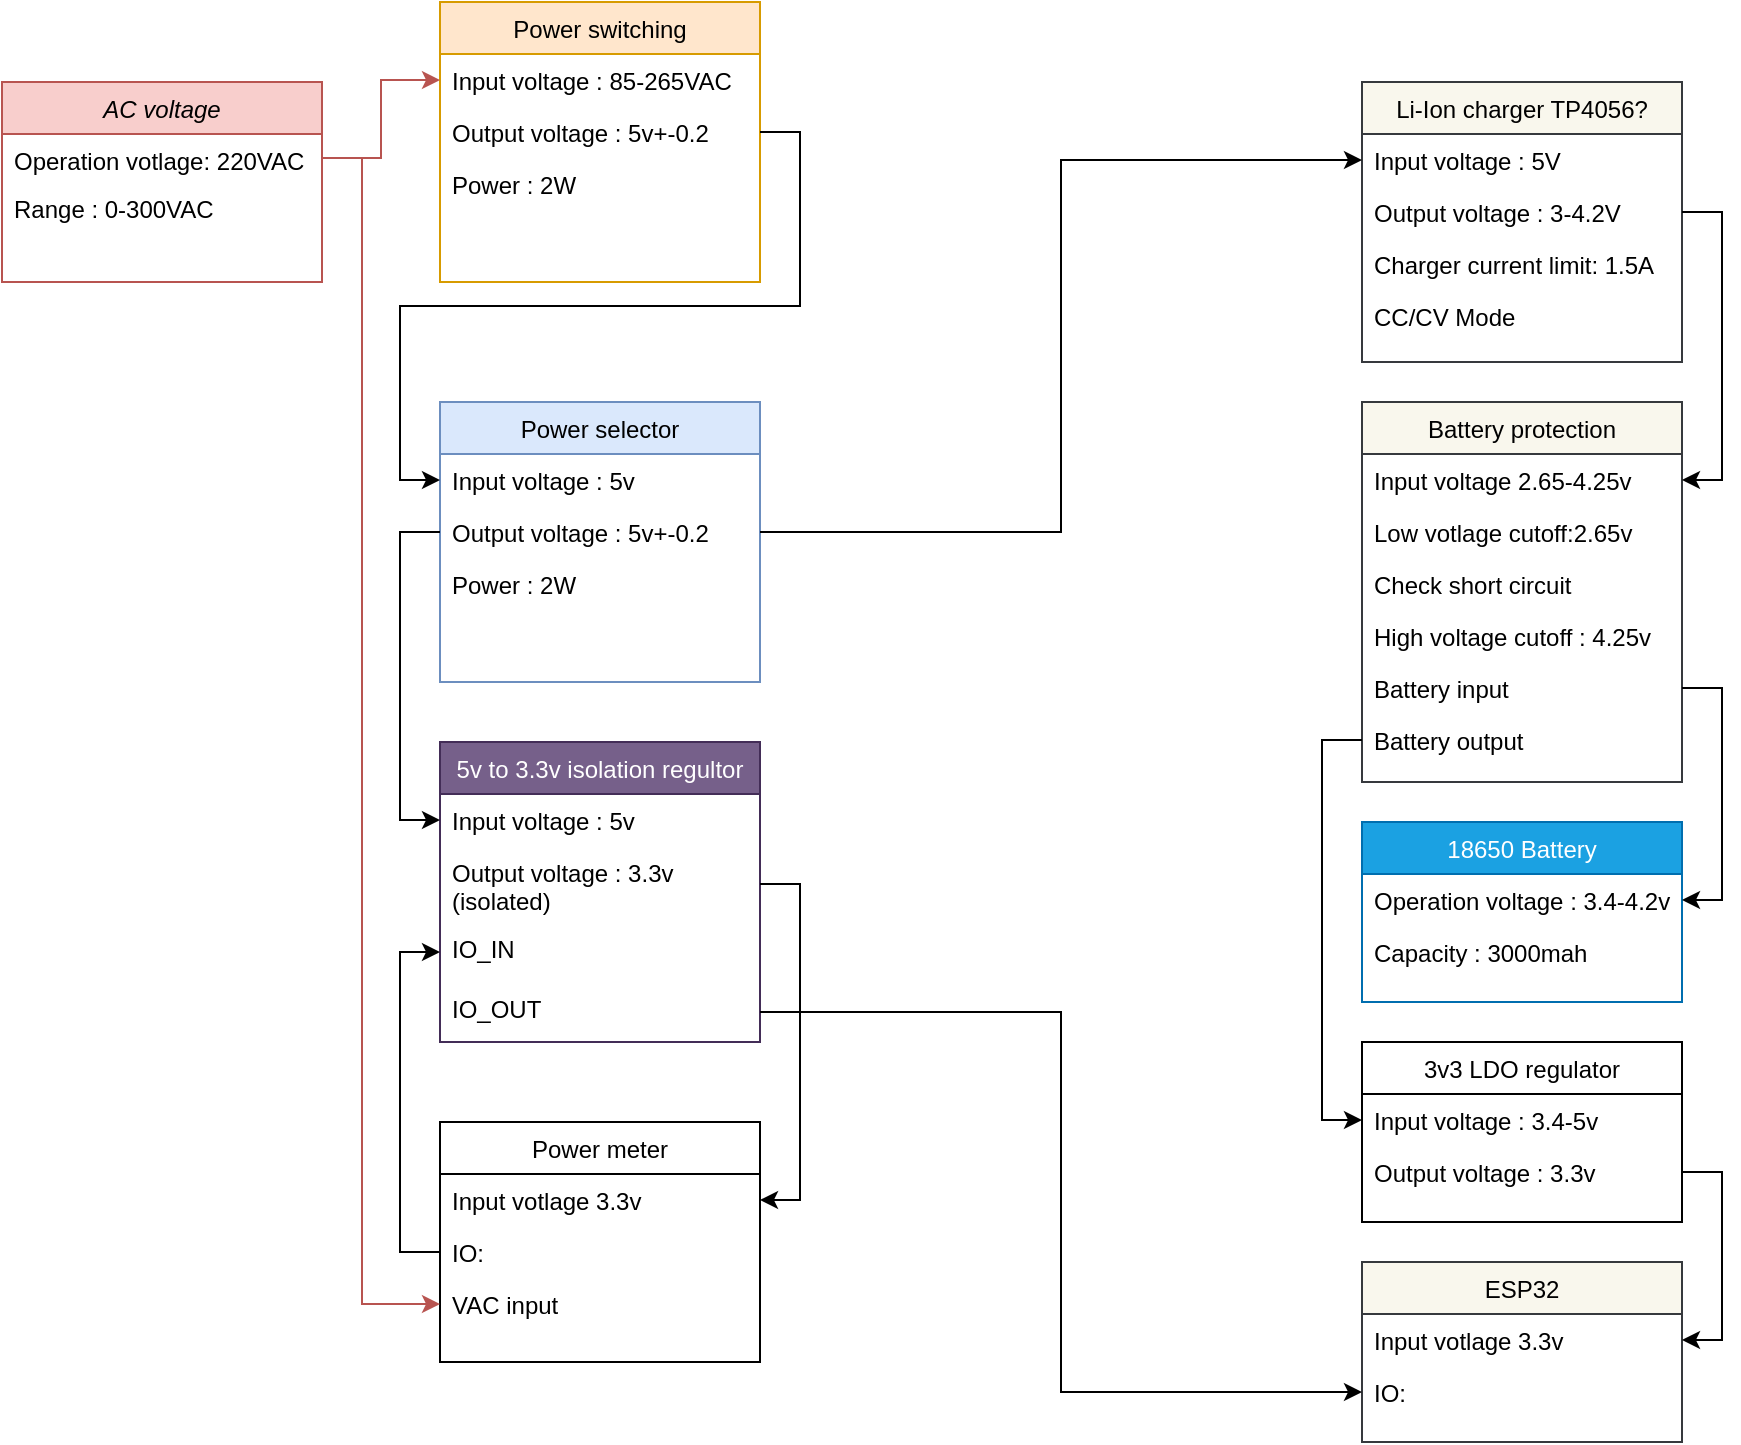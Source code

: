 <mxfile version="15.2.9" type="github">
  <diagram id="C5RBs43oDa-KdzZeNtuy" name="Page-1">
    <mxGraphModel dx="2844" dy="1544" grid="1" gridSize="10" guides="1" tooltips="1" connect="1" arrows="1" fold="1" page="1" pageScale="1" pageWidth="1169" pageHeight="827" math="0" shadow="0">
      <root>
        <mxCell id="WIyWlLk6GJQsqaUBKTNV-0" />
        <mxCell id="WIyWlLk6GJQsqaUBKTNV-1" parent="WIyWlLk6GJQsqaUBKTNV-0" />
        <mxCell id="zkfFHV4jXpPFQw0GAbJ--0" value="AC voltage" style="swimlane;fontStyle=2;align=center;verticalAlign=top;childLayout=stackLayout;horizontal=1;startSize=26;horizontalStack=0;resizeParent=1;resizeLast=0;collapsible=1;marginBottom=0;rounded=0;shadow=0;strokeWidth=1;fillColor=#f8cecc;strokeColor=#b85450;" parent="WIyWlLk6GJQsqaUBKTNV-1" vertex="1">
          <mxGeometry x="10" y="130" width="160" height="100" as="geometry">
            <mxRectangle x="49" y="150" width="160" height="26" as="alternateBounds" />
          </mxGeometry>
        </mxCell>
        <mxCell id="zkfFHV4jXpPFQw0GAbJ--1" value="Operation votlage: 220VAC" style="text;align=left;verticalAlign=top;spacingLeft=4;spacingRight=4;overflow=hidden;rotatable=0;points=[[0,0.5],[1,0.5]];portConstraint=eastwest;" parent="zkfFHV4jXpPFQw0GAbJ--0" vertex="1">
          <mxGeometry y="26" width="160" height="24" as="geometry" />
        </mxCell>
        <mxCell id="jpqG026sbt4MasboYuj4-0" value="Range : 0-300VAC" style="text;align=left;verticalAlign=top;spacingLeft=4;spacingRight=4;overflow=hidden;rotatable=0;points=[[0,0.5],[1,0.5]];portConstraint=eastwest;" vertex="1" parent="zkfFHV4jXpPFQw0GAbJ--0">
          <mxGeometry y="50" width="160" height="24" as="geometry" />
        </mxCell>
        <mxCell id="zkfFHV4jXpPFQw0GAbJ--17" value="Power switching" style="swimlane;fontStyle=0;align=center;verticalAlign=top;childLayout=stackLayout;horizontal=1;startSize=26;horizontalStack=0;resizeParent=1;resizeLast=0;collapsible=1;marginBottom=0;rounded=0;shadow=0;strokeWidth=1;fillColor=#ffe6cc;strokeColor=#d79b00;" parent="WIyWlLk6GJQsqaUBKTNV-1" vertex="1">
          <mxGeometry x="229" y="90" width="160" height="140" as="geometry">
            <mxRectangle x="550" y="140" width="160" height="26" as="alternateBounds" />
          </mxGeometry>
        </mxCell>
        <mxCell id="zkfFHV4jXpPFQw0GAbJ--18" value="Input voltage : 85-265VAC" style="text;align=left;verticalAlign=top;spacingLeft=4;spacingRight=4;overflow=hidden;rotatable=0;points=[[0,0.5],[1,0.5]];portConstraint=eastwest;" parent="zkfFHV4jXpPFQw0GAbJ--17" vertex="1">
          <mxGeometry y="26" width="160" height="26" as="geometry" />
        </mxCell>
        <mxCell id="jpqG026sbt4MasboYuj4-1" value="Output voltage : 5v+-0.2" style="text;align=left;verticalAlign=top;spacingLeft=4;spacingRight=4;overflow=hidden;rotatable=0;points=[[0,0.5],[1,0.5]];portConstraint=eastwest;" vertex="1" parent="zkfFHV4jXpPFQw0GAbJ--17">
          <mxGeometry y="52" width="160" height="26" as="geometry" />
        </mxCell>
        <mxCell id="jpqG026sbt4MasboYuj4-3" value="Power : 2W" style="text;align=left;verticalAlign=top;spacingLeft=4;spacingRight=4;overflow=hidden;rotatable=0;points=[[0,0.5],[1,0.5]];portConstraint=eastwest;" vertex="1" parent="zkfFHV4jXpPFQw0GAbJ--17">
          <mxGeometry y="78" width="160" height="26" as="geometry" />
        </mxCell>
        <mxCell id="jpqG026sbt4MasboYuj4-5" value="Li-Ion charger TP4056?" style="swimlane;fontStyle=0;align=center;verticalAlign=top;childLayout=stackLayout;horizontal=1;startSize=26;horizontalStack=0;resizeParent=1;resizeLast=0;collapsible=1;marginBottom=0;rounded=0;shadow=0;strokeWidth=1;fillColor=#f9f7ed;strokeColor=#36393d;" vertex="1" parent="WIyWlLk6GJQsqaUBKTNV-1">
          <mxGeometry x="690" y="130" width="160" height="140" as="geometry">
            <mxRectangle x="550" y="140" width="160" height="26" as="alternateBounds" />
          </mxGeometry>
        </mxCell>
        <mxCell id="jpqG026sbt4MasboYuj4-7" value="Input voltage : 5V " style="text;align=left;verticalAlign=top;spacingLeft=4;spacingRight=4;overflow=hidden;rotatable=0;points=[[0,0.5],[1,0.5]];portConstraint=eastwest;" vertex="1" parent="jpqG026sbt4MasboYuj4-5">
          <mxGeometry y="26" width="160" height="26" as="geometry" />
        </mxCell>
        <mxCell id="jpqG026sbt4MasboYuj4-8" value="Output voltage : 3-4.2V" style="text;align=left;verticalAlign=top;spacingLeft=4;spacingRight=4;overflow=hidden;rotatable=0;points=[[0,0.5],[1,0.5]];portConstraint=eastwest;" vertex="1" parent="jpqG026sbt4MasboYuj4-5">
          <mxGeometry y="52" width="160" height="26" as="geometry" />
        </mxCell>
        <mxCell id="jpqG026sbt4MasboYuj4-9" value="Charger current limit: 1.5A" style="text;align=left;verticalAlign=top;spacingLeft=4;spacingRight=4;overflow=hidden;rotatable=0;points=[[0,0.5],[1,0.5]];portConstraint=eastwest;" vertex="1" parent="jpqG026sbt4MasboYuj4-5">
          <mxGeometry y="78" width="160" height="26" as="geometry" />
        </mxCell>
        <mxCell id="jpqG026sbt4MasboYuj4-6" value="CC/CV Mode" style="text;align=left;verticalAlign=top;spacingLeft=4;spacingRight=4;overflow=hidden;rotatable=0;points=[[0,0.5],[1,0.5]];portConstraint=eastwest;" vertex="1" parent="jpqG026sbt4MasboYuj4-5">
          <mxGeometry y="104" width="160" height="26" as="geometry" />
        </mxCell>
        <mxCell id="jpqG026sbt4MasboYuj4-10" value="Power selector" style="swimlane;fontStyle=0;align=center;verticalAlign=top;childLayout=stackLayout;horizontal=1;startSize=26;horizontalStack=0;resizeParent=1;resizeLast=0;collapsible=1;marginBottom=0;rounded=0;shadow=0;strokeWidth=1;fillColor=#dae8fc;strokeColor=#6c8ebf;" vertex="1" parent="WIyWlLk6GJQsqaUBKTNV-1">
          <mxGeometry x="229" y="290" width="160" height="140" as="geometry">
            <mxRectangle x="550" y="140" width="160" height="26" as="alternateBounds" />
          </mxGeometry>
        </mxCell>
        <mxCell id="jpqG026sbt4MasboYuj4-11" value="Input voltage : 5v" style="text;align=left;verticalAlign=top;spacingLeft=4;spacingRight=4;overflow=hidden;rotatable=0;points=[[0,0.5],[1,0.5]];portConstraint=eastwest;" vertex="1" parent="jpqG026sbt4MasboYuj4-10">
          <mxGeometry y="26" width="160" height="26" as="geometry" />
        </mxCell>
        <mxCell id="jpqG026sbt4MasboYuj4-12" value="Output voltage : 5v+-0.2" style="text;align=left;verticalAlign=top;spacingLeft=4;spacingRight=4;overflow=hidden;rotatable=0;points=[[0,0.5],[1,0.5]];portConstraint=eastwest;" vertex="1" parent="jpqG026sbt4MasboYuj4-10">
          <mxGeometry y="52" width="160" height="26" as="geometry" />
        </mxCell>
        <mxCell id="jpqG026sbt4MasboYuj4-13" value="Power : 2W" style="text;align=left;verticalAlign=top;spacingLeft=4;spacingRight=4;overflow=hidden;rotatable=0;points=[[0,0.5],[1,0.5]];portConstraint=eastwest;" vertex="1" parent="jpqG026sbt4MasboYuj4-10">
          <mxGeometry y="78" width="160" height="26" as="geometry" />
        </mxCell>
        <mxCell id="jpqG026sbt4MasboYuj4-21" value="18650 Battery" style="swimlane;fontStyle=0;align=center;verticalAlign=top;childLayout=stackLayout;horizontal=1;startSize=26;horizontalStack=0;resizeParent=1;resizeLast=0;collapsible=1;marginBottom=0;rounded=0;shadow=0;strokeWidth=1;fillColor=#1ba1e2;strokeColor=#006EAF;fontColor=#ffffff;" vertex="1" parent="WIyWlLk6GJQsqaUBKTNV-1">
          <mxGeometry x="690" y="500" width="160" height="90" as="geometry">
            <mxRectangle x="550" y="140" width="160" height="26" as="alternateBounds" />
          </mxGeometry>
        </mxCell>
        <mxCell id="jpqG026sbt4MasboYuj4-22" value="Operation voltage : 3.4-4.2v" style="text;align=left;verticalAlign=top;spacingLeft=4;spacingRight=4;overflow=hidden;rotatable=0;points=[[0,0.5],[1,0.5]];portConstraint=eastwest;" vertex="1" parent="jpqG026sbt4MasboYuj4-21">
          <mxGeometry y="26" width="160" height="26" as="geometry" />
        </mxCell>
        <mxCell id="jpqG026sbt4MasboYuj4-23" value="Capacity : 3000mah" style="text;align=left;verticalAlign=top;spacingLeft=4;spacingRight=4;overflow=hidden;rotatable=0;points=[[0,0.5],[1,0.5]];portConstraint=eastwest;" vertex="1" parent="jpqG026sbt4MasboYuj4-21">
          <mxGeometry y="52" width="160" height="26" as="geometry" />
        </mxCell>
        <mxCell id="jpqG026sbt4MasboYuj4-25" value="3v3 LDO regulator" style="swimlane;fontStyle=0;align=center;verticalAlign=top;childLayout=stackLayout;horizontal=1;startSize=26;horizontalStack=0;resizeParent=1;resizeLast=0;collapsible=1;marginBottom=0;rounded=0;shadow=0;strokeWidth=1;" vertex="1" parent="WIyWlLk6GJQsqaUBKTNV-1">
          <mxGeometry x="690" y="610" width="160" height="90" as="geometry">
            <mxRectangle x="550" y="140" width="160" height="26" as="alternateBounds" />
          </mxGeometry>
        </mxCell>
        <mxCell id="jpqG026sbt4MasboYuj4-26" value="Input voltage : 3.4-5v" style="text;align=left;verticalAlign=top;spacingLeft=4;spacingRight=4;overflow=hidden;rotatable=0;points=[[0,0.5],[1,0.5]];portConstraint=eastwest;" vertex="1" parent="jpqG026sbt4MasboYuj4-25">
          <mxGeometry y="26" width="160" height="26" as="geometry" />
        </mxCell>
        <mxCell id="jpqG026sbt4MasboYuj4-27" value="Output voltage : 3.3v" style="text;align=left;verticalAlign=top;spacingLeft=4;spacingRight=4;overflow=hidden;rotatable=0;points=[[0,0.5],[1,0.5]];portConstraint=eastwest;" vertex="1" parent="jpqG026sbt4MasboYuj4-25">
          <mxGeometry y="52" width="160" height="26" as="geometry" />
        </mxCell>
        <mxCell id="jpqG026sbt4MasboYuj4-30" value="ESP32" style="swimlane;fontStyle=0;align=center;verticalAlign=top;childLayout=stackLayout;horizontal=1;startSize=26;horizontalStack=0;resizeParent=1;resizeLast=0;collapsible=1;marginBottom=0;rounded=0;shadow=0;strokeWidth=1;fillColor=#f9f7ed;strokeColor=#36393d;" vertex="1" parent="WIyWlLk6GJQsqaUBKTNV-1">
          <mxGeometry x="690" y="720" width="160" height="90" as="geometry">
            <mxRectangle x="550" y="140" width="160" height="26" as="alternateBounds" />
          </mxGeometry>
        </mxCell>
        <mxCell id="jpqG026sbt4MasboYuj4-31" value="Input votlage 3.3v" style="text;align=left;verticalAlign=top;spacingLeft=4;spacingRight=4;overflow=hidden;rotatable=0;points=[[0,0.5],[1,0.5]];portConstraint=eastwest;" vertex="1" parent="jpqG026sbt4MasboYuj4-30">
          <mxGeometry y="26" width="160" height="26" as="geometry" />
        </mxCell>
        <mxCell id="jpqG026sbt4MasboYuj4-32" value="IO:" style="text;align=left;verticalAlign=top;spacingLeft=4;spacingRight=4;overflow=hidden;rotatable=0;points=[[0,0.5],[1,0.5]];portConstraint=eastwest;" vertex="1" parent="jpqG026sbt4MasboYuj4-30">
          <mxGeometry y="52" width="160" height="26" as="geometry" />
        </mxCell>
        <mxCell id="jpqG026sbt4MasboYuj4-33" value="Power meter" style="swimlane;fontStyle=0;align=center;verticalAlign=top;childLayout=stackLayout;horizontal=1;startSize=26;horizontalStack=0;resizeParent=1;resizeLast=0;collapsible=1;marginBottom=0;rounded=0;shadow=0;strokeWidth=1;" vertex="1" parent="WIyWlLk6GJQsqaUBKTNV-1">
          <mxGeometry x="229" y="650" width="160" height="120" as="geometry">
            <mxRectangle x="229" y="770" width="160" height="26" as="alternateBounds" />
          </mxGeometry>
        </mxCell>
        <mxCell id="jpqG026sbt4MasboYuj4-34" value="Input votlage 3.3v" style="text;align=left;verticalAlign=top;spacingLeft=4;spacingRight=4;overflow=hidden;rotatable=0;points=[[0,0.5],[1,0.5]];portConstraint=eastwest;" vertex="1" parent="jpqG026sbt4MasboYuj4-33">
          <mxGeometry y="26" width="160" height="26" as="geometry" />
        </mxCell>
        <mxCell id="jpqG026sbt4MasboYuj4-35" value="IO:" style="text;align=left;verticalAlign=top;spacingLeft=4;spacingRight=4;overflow=hidden;rotatable=0;points=[[0,0.5],[1,0.5]];portConstraint=eastwest;" vertex="1" parent="jpqG026sbt4MasboYuj4-33">
          <mxGeometry y="52" width="160" height="26" as="geometry" />
        </mxCell>
        <mxCell id="jpqG026sbt4MasboYuj4-67" value="VAC input" style="text;align=left;verticalAlign=top;spacingLeft=4;spacingRight=4;overflow=hidden;rotatable=0;points=[[0,0.5],[1,0.5]];portConstraint=eastwest;" vertex="1" parent="jpqG026sbt4MasboYuj4-33">
          <mxGeometry y="78" width="160" height="26" as="geometry" />
        </mxCell>
        <mxCell id="jpqG026sbt4MasboYuj4-37" value="5v to 3.3v isolation regultor" style="swimlane;fontStyle=0;align=center;verticalAlign=top;childLayout=stackLayout;horizontal=1;startSize=26;horizontalStack=0;resizeParent=1;resizeLast=0;collapsible=1;marginBottom=0;rounded=0;shadow=0;strokeWidth=1;fillColor=#76608a;strokeColor=#432D57;fontColor=#ffffff;" vertex="1" parent="WIyWlLk6GJQsqaUBKTNV-1">
          <mxGeometry x="229" y="460" width="160" height="150" as="geometry">
            <mxRectangle x="550" y="140" width="160" height="26" as="alternateBounds" />
          </mxGeometry>
        </mxCell>
        <mxCell id="jpqG026sbt4MasboYuj4-38" value="Input voltage : 5v" style="text;align=left;verticalAlign=top;spacingLeft=4;spacingRight=4;overflow=hidden;rotatable=0;points=[[0,0.5],[1,0.5]];portConstraint=eastwest;" vertex="1" parent="jpqG026sbt4MasboYuj4-37">
          <mxGeometry y="26" width="160" height="26" as="geometry" />
        </mxCell>
        <mxCell id="jpqG026sbt4MasboYuj4-39" value="Output voltage : 3.3v (isolated)" style="text;align=left;verticalAlign=top;spacingLeft=4;spacingRight=4;overflow=hidden;rotatable=0;points=[[0,0.5],[1,0.5]];portConstraint=eastwest;whiteSpace=wrap;" vertex="1" parent="jpqG026sbt4MasboYuj4-37">
          <mxGeometry y="52" width="160" height="38" as="geometry" />
        </mxCell>
        <mxCell id="jpqG026sbt4MasboYuj4-45" value="IO_IN" style="text;align=left;verticalAlign=top;spacingLeft=4;spacingRight=4;overflow=hidden;rotatable=0;points=[[0,0.5],[1,0.5]];portConstraint=eastwest;whiteSpace=wrap;" vertex="1" parent="jpqG026sbt4MasboYuj4-37">
          <mxGeometry y="90" width="160" height="30" as="geometry" />
        </mxCell>
        <mxCell id="jpqG026sbt4MasboYuj4-46" value="IO_OUT" style="text;align=left;verticalAlign=top;spacingLeft=4;spacingRight=4;overflow=hidden;rotatable=0;points=[[0,0.5],[1,0.5]];portConstraint=eastwest;whiteSpace=wrap;" vertex="1" parent="jpqG026sbt4MasboYuj4-37">
          <mxGeometry y="120" width="160" height="30" as="geometry" />
        </mxCell>
        <mxCell id="jpqG026sbt4MasboYuj4-48" style="edgeStyle=orthogonalEdgeStyle;rounded=0;orthogonalLoop=1;jettySize=auto;html=1;exitX=1;exitY=0.5;exitDx=0;exitDy=0;entryX=0;entryY=0.5;entryDx=0;entryDy=0;" edge="1" parent="WIyWlLk6GJQsqaUBKTNV-1" source="jpqG026sbt4MasboYuj4-46" target="jpqG026sbt4MasboYuj4-32">
          <mxGeometry relative="1" as="geometry" />
        </mxCell>
        <mxCell id="jpqG026sbt4MasboYuj4-47" style="edgeStyle=orthogonalEdgeStyle;rounded=0;orthogonalLoop=1;jettySize=auto;html=1;exitX=0;exitY=0.5;exitDx=0;exitDy=0;entryX=0;entryY=0.5;entryDx=0;entryDy=0;" edge="1" parent="WIyWlLk6GJQsqaUBKTNV-1" source="jpqG026sbt4MasboYuj4-35" target="jpqG026sbt4MasboYuj4-45">
          <mxGeometry relative="1" as="geometry" />
        </mxCell>
        <mxCell id="jpqG026sbt4MasboYuj4-49" style="edgeStyle=orthogonalEdgeStyle;rounded=0;orthogonalLoop=1;jettySize=auto;html=1;exitX=1;exitY=0.5;exitDx=0;exitDy=0;entryX=1;entryY=0.5;entryDx=0;entryDy=0;" edge="1" parent="WIyWlLk6GJQsqaUBKTNV-1" source="jpqG026sbt4MasboYuj4-27" target="jpqG026sbt4MasboYuj4-31">
          <mxGeometry relative="1" as="geometry" />
        </mxCell>
        <mxCell id="jpqG026sbt4MasboYuj4-51" value="Battery protection" style="swimlane;fontStyle=0;align=center;verticalAlign=top;childLayout=stackLayout;horizontal=1;startSize=26;horizontalStack=0;resizeParent=1;resizeLast=0;collapsible=1;marginBottom=0;rounded=0;shadow=0;strokeWidth=1;fillColor=#f9f7ed;strokeColor=#36393d;" vertex="1" parent="WIyWlLk6GJQsqaUBKTNV-1">
          <mxGeometry x="690" y="290" width="160" height="190" as="geometry">
            <mxRectangle x="550" y="140" width="160" height="26" as="alternateBounds" />
          </mxGeometry>
        </mxCell>
        <mxCell id="jpqG026sbt4MasboYuj4-65" value="Input voltage 2.65-4.25v" style="text;align=left;verticalAlign=top;spacingLeft=4;spacingRight=4;overflow=hidden;rotatable=0;points=[[0,0.5],[1,0.5]];portConstraint=eastwest;" vertex="1" parent="jpqG026sbt4MasboYuj4-51">
          <mxGeometry y="26" width="160" height="26" as="geometry" />
        </mxCell>
        <mxCell id="jpqG026sbt4MasboYuj4-52" value="Low votlage cutoff:2.65v" style="text;align=left;verticalAlign=top;spacingLeft=4;spacingRight=4;overflow=hidden;rotatable=0;points=[[0,0.5],[1,0.5]];portConstraint=eastwest;" vertex="1" parent="jpqG026sbt4MasboYuj4-51">
          <mxGeometry y="52" width="160" height="26" as="geometry" />
        </mxCell>
        <mxCell id="jpqG026sbt4MasboYuj4-53" value="Check short circuit" style="text;align=left;verticalAlign=top;spacingLeft=4;spacingRight=4;overflow=hidden;rotatable=0;points=[[0,0.5],[1,0.5]];portConstraint=eastwest;" vertex="1" parent="jpqG026sbt4MasboYuj4-51">
          <mxGeometry y="78" width="160" height="26" as="geometry" />
        </mxCell>
        <mxCell id="jpqG026sbt4MasboYuj4-56" value="High voltage cutoff : 4.25v" style="text;align=left;verticalAlign=top;spacingLeft=4;spacingRight=4;overflow=hidden;rotatable=0;points=[[0,0.5],[1,0.5]];portConstraint=eastwest;" vertex="1" parent="jpqG026sbt4MasboYuj4-51">
          <mxGeometry y="104" width="160" height="26" as="geometry" />
        </mxCell>
        <mxCell id="jpqG026sbt4MasboYuj4-69" value="Battery input" style="text;align=left;verticalAlign=top;spacingLeft=4;spacingRight=4;overflow=hidden;rotatable=0;points=[[0,0.5],[1,0.5]];portConstraint=eastwest;" vertex="1" parent="jpqG026sbt4MasboYuj4-51">
          <mxGeometry y="130" width="160" height="26" as="geometry" />
        </mxCell>
        <mxCell id="jpqG026sbt4MasboYuj4-72" value="Battery output" style="text;align=left;verticalAlign=top;spacingLeft=4;spacingRight=4;overflow=hidden;rotatable=0;points=[[0,0.5],[1,0.5]];portConstraint=eastwest;" vertex="1" parent="jpqG026sbt4MasboYuj4-51">
          <mxGeometry y="156" width="160" height="26" as="geometry" />
        </mxCell>
        <mxCell id="jpqG026sbt4MasboYuj4-57" style="edgeStyle=orthogonalEdgeStyle;rounded=0;orthogonalLoop=1;jettySize=auto;html=1;entryX=1;entryY=0.5;entryDx=0;entryDy=0;exitX=1;exitY=0.5;exitDx=0;exitDy=0;" edge="1" parent="WIyWlLk6GJQsqaUBKTNV-1" source="jpqG026sbt4MasboYuj4-39" target="jpqG026sbt4MasboYuj4-34">
          <mxGeometry relative="1" as="geometry" />
        </mxCell>
        <mxCell id="jpqG026sbt4MasboYuj4-59" style="edgeStyle=orthogonalEdgeStyle;rounded=0;orthogonalLoop=1;jettySize=auto;html=1;exitX=0;exitY=0.5;exitDx=0;exitDy=0;entryX=0;entryY=0.5;entryDx=0;entryDy=0;" edge="1" parent="WIyWlLk6GJQsqaUBKTNV-1" source="jpqG026sbt4MasboYuj4-12" target="jpqG026sbt4MasboYuj4-38">
          <mxGeometry relative="1" as="geometry" />
        </mxCell>
        <mxCell id="jpqG026sbt4MasboYuj4-61" style="edgeStyle=orthogonalEdgeStyle;rounded=0;orthogonalLoop=1;jettySize=auto;html=1;exitX=1;exitY=0.5;exitDx=0;exitDy=0;entryX=0;entryY=0.5;entryDx=0;entryDy=0;fillColor=#f8cecc;strokeColor=#b85450;" edge="1" parent="WIyWlLk6GJQsqaUBKTNV-1" source="zkfFHV4jXpPFQw0GAbJ--1" target="zkfFHV4jXpPFQw0GAbJ--18">
          <mxGeometry relative="1" as="geometry" />
        </mxCell>
        <mxCell id="jpqG026sbt4MasboYuj4-62" style="edgeStyle=orthogonalEdgeStyle;rounded=0;orthogonalLoop=1;jettySize=auto;html=1;exitX=1;exitY=0.5;exitDx=0;exitDy=0;entryX=0;entryY=0.5;entryDx=0;entryDy=0;" edge="1" parent="WIyWlLk6GJQsqaUBKTNV-1" source="jpqG026sbt4MasboYuj4-1" target="jpqG026sbt4MasboYuj4-11">
          <mxGeometry relative="1" as="geometry" />
        </mxCell>
        <mxCell id="jpqG026sbt4MasboYuj4-63" style="edgeStyle=orthogonalEdgeStyle;rounded=0;orthogonalLoop=1;jettySize=auto;html=1;" edge="1" parent="WIyWlLk6GJQsqaUBKTNV-1" source="jpqG026sbt4MasboYuj4-12" target="jpqG026sbt4MasboYuj4-7">
          <mxGeometry relative="1" as="geometry" />
        </mxCell>
        <mxCell id="jpqG026sbt4MasboYuj4-66" style="edgeStyle=orthogonalEdgeStyle;rounded=0;orthogonalLoop=1;jettySize=auto;html=1;exitX=1;exitY=0.5;exitDx=0;exitDy=0;entryX=1;entryY=0.5;entryDx=0;entryDy=0;" edge="1" parent="WIyWlLk6GJQsqaUBKTNV-1" source="jpqG026sbt4MasboYuj4-8" target="jpqG026sbt4MasboYuj4-65">
          <mxGeometry relative="1" as="geometry" />
        </mxCell>
        <mxCell id="jpqG026sbt4MasboYuj4-68" style="edgeStyle=orthogonalEdgeStyle;rounded=0;orthogonalLoop=1;jettySize=auto;html=1;exitX=1;exitY=0.5;exitDx=0;exitDy=0;fillColor=#f8cecc;strokeColor=#b85450;entryX=0;entryY=0.5;entryDx=0;entryDy=0;" edge="1" parent="WIyWlLk6GJQsqaUBKTNV-1" source="zkfFHV4jXpPFQw0GAbJ--1" target="jpqG026sbt4MasboYuj4-67">
          <mxGeometry relative="1" as="geometry">
            <mxPoint x="110" y="730" as="targetPoint" />
            <Array as="points">
              <mxPoint x="190" y="168" />
              <mxPoint x="190" y="741" />
            </Array>
          </mxGeometry>
        </mxCell>
        <mxCell id="jpqG026sbt4MasboYuj4-71" style="edgeStyle=orthogonalEdgeStyle;rounded=0;orthogonalLoop=1;jettySize=auto;html=1;exitX=1;exitY=0.5;exitDx=0;exitDy=0;entryX=1;entryY=0.5;entryDx=0;entryDy=0;" edge="1" parent="WIyWlLk6GJQsqaUBKTNV-1" source="jpqG026sbt4MasboYuj4-69" target="jpqG026sbt4MasboYuj4-22">
          <mxGeometry relative="1" as="geometry" />
        </mxCell>
        <mxCell id="jpqG026sbt4MasboYuj4-73" style="edgeStyle=orthogonalEdgeStyle;rounded=0;orthogonalLoop=1;jettySize=auto;html=1;exitX=0;exitY=0.5;exitDx=0;exitDy=0;entryX=0;entryY=0.5;entryDx=0;entryDy=0;" edge="1" parent="WIyWlLk6GJQsqaUBKTNV-1" source="jpqG026sbt4MasboYuj4-72" target="jpqG026sbt4MasboYuj4-26">
          <mxGeometry relative="1" as="geometry" />
        </mxCell>
      </root>
    </mxGraphModel>
  </diagram>
</mxfile>
